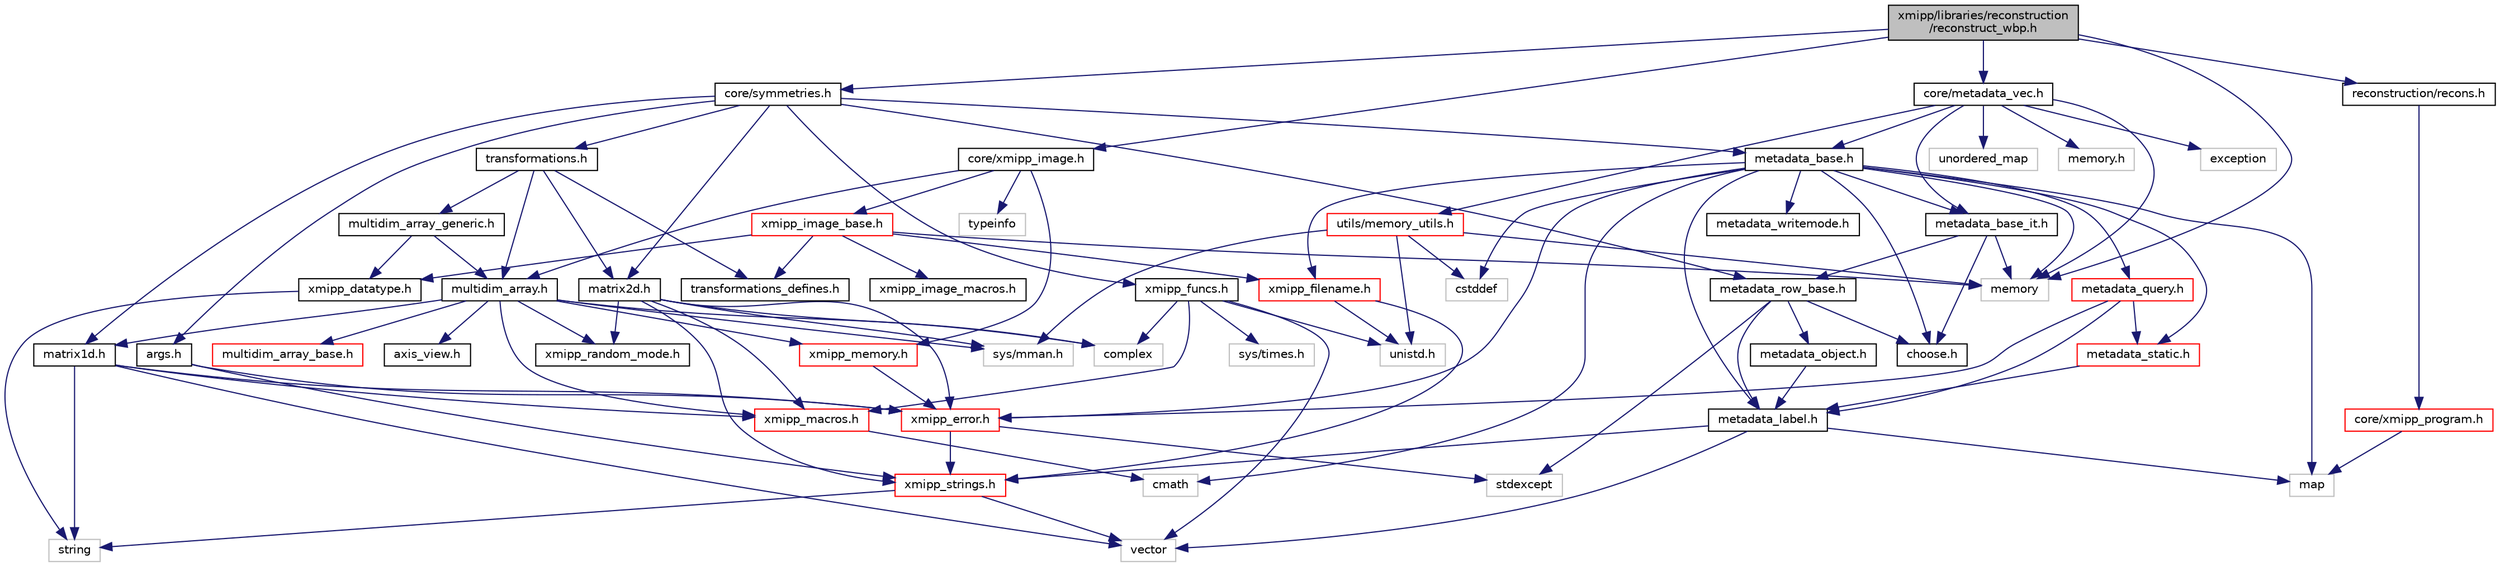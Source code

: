 digraph "xmipp/libraries/reconstruction/reconstruct_wbp.h"
{
  edge [fontname="Helvetica",fontsize="10",labelfontname="Helvetica",labelfontsize="10"];
  node [fontname="Helvetica",fontsize="10",shape=record];
  Node0 [label="xmipp/libraries/reconstruction\l/reconstruct_wbp.h",height=0.2,width=0.4,color="black", fillcolor="grey75", style="filled", fontcolor="black"];
  Node0 -> Node1 [color="midnightblue",fontsize="10",style="solid",fontname="Helvetica"];
  Node1 [label="memory",height=0.2,width=0.4,color="grey75", fillcolor="white", style="filled"];
  Node0 -> Node2 [color="midnightblue",fontsize="10",style="solid",fontname="Helvetica"];
  Node2 [label="core/symmetries.h",height=0.2,width=0.4,color="black", fillcolor="white", style="filled",URL="$ore_2core_2symmetries_8h.html"];
  Node2 -> Node3 [color="midnightblue",fontsize="10",style="solid",fontname="Helvetica"];
  Node3 [label="matrix1d.h",height=0.2,width=0.4,color="black", fillcolor="white", style="filled",URL="$matrix1d_8h.html"];
  Node3 -> Node4 [color="midnightblue",fontsize="10",style="solid",fontname="Helvetica"];
  Node4 [label="string",height=0.2,width=0.4,color="grey75", fillcolor="white", style="filled"];
  Node3 -> Node5 [color="midnightblue",fontsize="10",style="solid",fontname="Helvetica"];
  Node5 [label="vector",height=0.2,width=0.4,color="grey75", fillcolor="white", style="filled"];
  Node3 -> Node6 [color="midnightblue",fontsize="10",style="solid",fontname="Helvetica"];
  Node6 [label="xmipp_error.h",height=0.2,width=0.4,color="red", fillcolor="white", style="filled",URL="$xmipp__error_8h.html"];
  Node6 -> Node7 [color="midnightblue",fontsize="10",style="solid",fontname="Helvetica"];
  Node7 [label="stdexcept",height=0.2,width=0.4,color="grey75", fillcolor="white", style="filled"];
  Node6 -> Node9 [color="midnightblue",fontsize="10",style="solid",fontname="Helvetica"];
  Node9 [label="xmipp_strings.h",height=0.2,width=0.4,color="red", fillcolor="white", style="filled",URL="$xmipp__strings_8h.html"];
  Node9 -> Node5 [color="midnightblue",fontsize="10",style="solid",fontname="Helvetica"];
  Node9 -> Node4 [color="midnightblue",fontsize="10",style="solid",fontname="Helvetica"];
  Node3 -> Node11 [color="midnightblue",fontsize="10",style="solid",fontname="Helvetica"];
  Node11 [label="xmipp_macros.h",height=0.2,width=0.4,color="red", fillcolor="white", style="filled",URL="$xmipp__macros_8h.html"];
  Node11 -> Node13 [color="midnightblue",fontsize="10",style="solid",fontname="Helvetica"];
  Node13 [label="cmath",height=0.2,width=0.4,color="grey75", fillcolor="white", style="filled"];
  Node2 -> Node14 [color="midnightblue",fontsize="10",style="solid",fontname="Helvetica"];
  Node14 [label="matrix2d.h",height=0.2,width=0.4,color="black", fillcolor="white", style="filled",URL="$matrix2d_8h.html"];
  Node14 -> Node15 [color="midnightblue",fontsize="10",style="solid",fontname="Helvetica"];
  Node15 [label="complex",height=0.2,width=0.4,color="grey75", fillcolor="white", style="filled"];
  Node14 -> Node16 [color="midnightblue",fontsize="10",style="solid",fontname="Helvetica"];
  Node16 [label="xmipp_random_mode.h",height=0.2,width=0.4,color="black", fillcolor="white", style="filled",URL="$xmipp__random__mode_8h.html"];
  Node14 -> Node11 [color="midnightblue",fontsize="10",style="solid",fontname="Helvetica"];
  Node14 -> Node6 [color="midnightblue",fontsize="10",style="solid",fontname="Helvetica"];
  Node14 -> Node9 [color="midnightblue",fontsize="10",style="solid",fontname="Helvetica"];
  Node14 -> Node17 [color="midnightblue",fontsize="10",style="solid",fontname="Helvetica"];
  Node17 [label="sys/mman.h",height=0.2,width=0.4,color="grey75", fillcolor="white", style="filled"];
  Node2 -> Node18 [color="midnightblue",fontsize="10",style="solid",fontname="Helvetica"];
  Node18 [label="xmipp_funcs.h",height=0.2,width=0.4,color="black", fillcolor="white", style="filled",URL="$xmipp__funcs_8h.html"];
  Node18 -> Node15 [color="midnightblue",fontsize="10",style="solid",fontname="Helvetica"];
  Node18 -> Node11 [color="midnightblue",fontsize="10",style="solid",fontname="Helvetica"];
  Node18 -> Node5 [color="midnightblue",fontsize="10",style="solid",fontname="Helvetica"];
  Node18 -> Node19 [color="midnightblue",fontsize="10",style="solid",fontname="Helvetica"];
  Node19 [label="unistd.h",height=0.2,width=0.4,color="grey75", fillcolor="white", style="filled"];
  Node18 -> Node20 [color="midnightblue",fontsize="10",style="solid",fontname="Helvetica"];
  Node20 [label="sys/times.h",height=0.2,width=0.4,color="grey75", fillcolor="white", style="filled"];
  Node2 -> Node21 [color="midnightblue",fontsize="10",style="solid",fontname="Helvetica"];
  Node21 [label="args.h",height=0.2,width=0.4,color="black", fillcolor="white", style="filled",URL="$args_8h.html"];
  Node21 -> Node9 [color="midnightblue",fontsize="10",style="solid",fontname="Helvetica"];
  Node21 -> Node6 [color="midnightblue",fontsize="10",style="solid",fontname="Helvetica"];
  Node2 -> Node22 [color="midnightblue",fontsize="10",style="solid",fontname="Helvetica"];
  Node22 [label="transformations.h",height=0.2,width=0.4,color="black", fillcolor="white", style="filled",URL="$transformations_8h.html"];
  Node22 -> Node14 [color="midnightblue",fontsize="10",style="solid",fontname="Helvetica"];
  Node22 -> Node23 [color="midnightblue",fontsize="10",style="solid",fontname="Helvetica"];
  Node23 [label="multidim_array.h",height=0.2,width=0.4,color="black", fillcolor="white", style="filled",URL="$multidim__array_8h.html"];
  Node23 -> Node11 [color="midnightblue",fontsize="10",style="solid",fontname="Helvetica"];
  Node23 -> Node17 [color="midnightblue",fontsize="10",style="solid",fontname="Helvetica"];
  Node23 -> Node15 [color="midnightblue",fontsize="10",style="solid",fontname="Helvetica"];
  Node23 -> Node3 [color="midnightblue",fontsize="10",style="solid",fontname="Helvetica"];
  Node23 -> Node16 [color="midnightblue",fontsize="10",style="solid",fontname="Helvetica"];
  Node23 -> Node24 [color="midnightblue",fontsize="10",style="solid",fontname="Helvetica"];
  Node24 [label="multidim_array_base.h",height=0.2,width=0.4,color="red", fillcolor="white", style="filled",URL="$multidim__array__base_8h.html"];
  Node23 -> Node28 [color="midnightblue",fontsize="10",style="solid",fontname="Helvetica"];
  Node28 [label="xmipp_memory.h",height=0.2,width=0.4,color="red", fillcolor="white", style="filled",URL="$xmipp__memory_8h.html"];
  Node28 -> Node6 [color="midnightblue",fontsize="10",style="solid",fontname="Helvetica"];
  Node23 -> Node30 [color="midnightblue",fontsize="10",style="solid",fontname="Helvetica"];
  Node30 [label="axis_view.h",height=0.2,width=0.4,color="black", fillcolor="white", style="filled",URL="$axis__view_8h.html"];
  Node22 -> Node31 [color="midnightblue",fontsize="10",style="solid",fontname="Helvetica"];
  Node31 [label="multidim_array_generic.h",height=0.2,width=0.4,color="black", fillcolor="white", style="filled",URL="$multidim__array__generic_8h.html"];
  Node31 -> Node32 [color="midnightblue",fontsize="10",style="solid",fontname="Helvetica"];
  Node32 [label="xmipp_datatype.h",height=0.2,width=0.4,color="black", fillcolor="white", style="filled",URL="$xmipp__datatype_8h.html"];
  Node32 -> Node4 [color="midnightblue",fontsize="10",style="solid",fontname="Helvetica"];
  Node31 -> Node23 [color="midnightblue",fontsize="10",style="solid",fontname="Helvetica"];
  Node22 -> Node33 [color="midnightblue",fontsize="10",style="solid",fontname="Helvetica"];
  Node33 [label="transformations_defines.h",height=0.2,width=0.4,color="black", fillcolor="white", style="filled",URL="$transformations__defines_8h.html"];
  Node2 -> Node34 [color="midnightblue",fontsize="10",style="solid",fontname="Helvetica"];
  Node34 [label="metadata_base.h",height=0.2,width=0.4,color="black", fillcolor="white", style="filled",URL="$metadata__base_8h.html"];
  Node34 -> Node35 [color="midnightblue",fontsize="10",style="solid",fontname="Helvetica"];
  Node35 [label="cstddef",height=0.2,width=0.4,color="grey75", fillcolor="white", style="filled"];
  Node34 -> Node36 [color="midnightblue",fontsize="10",style="solid",fontname="Helvetica"];
  Node36 [label="map",height=0.2,width=0.4,color="grey75", fillcolor="white", style="filled"];
  Node34 -> Node13 [color="midnightblue",fontsize="10",style="solid",fontname="Helvetica"];
  Node34 -> Node1 [color="midnightblue",fontsize="10",style="solid",fontname="Helvetica"];
  Node34 -> Node6 [color="midnightblue",fontsize="10",style="solid",fontname="Helvetica"];
  Node34 -> Node37 [color="midnightblue",fontsize="10",style="solid",fontname="Helvetica"];
  Node37 [label="xmipp_filename.h",height=0.2,width=0.4,color="red", fillcolor="white", style="filled",URL="$xmipp__filename_8h.html"];
  Node37 -> Node19 [color="midnightblue",fontsize="10",style="solid",fontname="Helvetica"];
  Node37 -> Node9 [color="midnightblue",fontsize="10",style="solid",fontname="Helvetica"];
  Node34 -> Node39 [color="midnightblue",fontsize="10",style="solid",fontname="Helvetica"];
  Node39 [label="metadata_label.h",height=0.2,width=0.4,color="black", fillcolor="white", style="filled",URL="$metadata__label_8h.html"];
  Node39 -> Node36 [color="midnightblue",fontsize="10",style="solid",fontname="Helvetica"];
  Node39 -> Node9 [color="midnightblue",fontsize="10",style="solid",fontname="Helvetica"];
  Node39 -> Node5 [color="midnightblue",fontsize="10",style="solid",fontname="Helvetica"];
  Node34 -> Node40 [color="midnightblue",fontsize="10",style="solid",fontname="Helvetica"];
  Node40 [label="metadata_writemode.h",height=0.2,width=0.4,color="black", fillcolor="white", style="filled",URL="$metadata__writemode_8h.html"];
  Node34 -> Node41 [color="midnightblue",fontsize="10",style="solid",fontname="Helvetica"];
  Node41 [label="metadata_base_it.h",height=0.2,width=0.4,color="black", fillcolor="white", style="filled",URL="$metadata__base__it_8h.html"];
  Node41 -> Node1 [color="midnightblue",fontsize="10",style="solid",fontname="Helvetica"];
  Node41 -> Node42 [color="midnightblue",fontsize="10",style="solid",fontname="Helvetica"];
  Node42 [label="metadata_row_base.h",height=0.2,width=0.4,color="black", fillcolor="white", style="filled",URL="$metadata__row__base_8h.html"];
  Node42 -> Node39 [color="midnightblue",fontsize="10",style="solid",fontname="Helvetica"];
  Node42 -> Node43 [color="midnightblue",fontsize="10",style="solid",fontname="Helvetica"];
  Node43 [label="metadata_object.h",height=0.2,width=0.4,color="black", fillcolor="white", style="filled",URL="$metadata__object_8h.html"];
  Node43 -> Node39 [color="midnightblue",fontsize="10",style="solid",fontname="Helvetica"];
  Node42 -> Node44 [color="midnightblue",fontsize="10",style="solid",fontname="Helvetica"];
  Node44 [label="choose.h",height=0.2,width=0.4,color="black", fillcolor="white", style="filled",URL="$choose_8h.html"];
  Node42 -> Node7 [color="midnightblue",fontsize="10",style="solid",fontname="Helvetica"];
  Node41 -> Node44 [color="midnightblue",fontsize="10",style="solid",fontname="Helvetica"];
  Node34 -> Node45 [color="midnightblue",fontsize="10",style="solid",fontname="Helvetica"];
  Node45 [label="metadata_static.h",height=0.2,width=0.4,color="red", fillcolor="white", style="filled",URL="$metadata__static_8h.html"];
  Node45 -> Node39 [color="midnightblue",fontsize="10",style="solid",fontname="Helvetica"];
  Node34 -> Node48 [color="midnightblue",fontsize="10",style="solid",fontname="Helvetica"];
  Node48 [label="metadata_query.h",height=0.2,width=0.4,color="red", fillcolor="white", style="filled",URL="$metadata__query_8h.html"];
  Node48 -> Node39 [color="midnightblue",fontsize="10",style="solid",fontname="Helvetica"];
  Node48 -> Node6 [color="midnightblue",fontsize="10",style="solid",fontname="Helvetica"];
  Node48 -> Node45 [color="midnightblue",fontsize="10",style="solid",fontname="Helvetica"];
  Node34 -> Node44 [color="midnightblue",fontsize="10",style="solid",fontname="Helvetica"];
  Node2 -> Node42 [color="midnightblue",fontsize="10",style="solid",fontname="Helvetica"];
  Node0 -> Node50 [color="midnightblue",fontsize="10",style="solid",fontname="Helvetica"];
  Node50 [label="core/xmipp_image.h",height=0.2,width=0.4,color="black", fillcolor="white", style="filled",URL="$xmipp__image_8h.html"];
  Node50 -> Node51 [color="midnightblue",fontsize="10",style="solid",fontname="Helvetica"];
  Node51 [label="typeinfo",height=0.2,width=0.4,color="grey75", fillcolor="white", style="filled"];
  Node50 -> Node23 [color="midnightblue",fontsize="10",style="solid",fontname="Helvetica"];
  Node50 -> Node52 [color="midnightblue",fontsize="10",style="solid",fontname="Helvetica"];
  Node52 [label="xmipp_image_base.h",height=0.2,width=0.4,color="red", fillcolor="white", style="filled",URL="$xmipp__image__base_8h.html"];
  Node52 -> Node1 [color="midnightblue",fontsize="10",style="solid",fontname="Helvetica"];
  Node52 -> Node53 [color="midnightblue",fontsize="10",style="solid",fontname="Helvetica"];
  Node53 [label="xmipp_image_macros.h",height=0.2,width=0.4,color="black", fillcolor="white", style="filled",URL="$xmipp__image__macros_8h.html"];
  Node52 -> Node32 [color="midnightblue",fontsize="10",style="solid",fontname="Helvetica"];
  Node52 -> Node37 [color="midnightblue",fontsize="10",style="solid",fontname="Helvetica"];
  Node52 -> Node33 [color="midnightblue",fontsize="10",style="solid",fontname="Helvetica"];
  Node50 -> Node28 [color="midnightblue",fontsize="10",style="solid",fontname="Helvetica"];
  Node0 -> Node69 [color="midnightblue",fontsize="10",style="solid",fontname="Helvetica"];
  Node69 [label="core/metadata_vec.h",height=0.2,width=0.4,color="black", fillcolor="white", style="filled",URL="$metadata__vec_8h.html"];
  Node69 -> Node1 [color="midnightblue",fontsize="10",style="solid",fontname="Helvetica"];
  Node69 -> Node70 [color="midnightblue",fontsize="10",style="solid",fontname="Helvetica"];
  Node70 [label="exception",height=0.2,width=0.4,color="grey75", fillcolor="white", style="filled"];
  Node69 -> Node71 [color="midnightblue",fontsize="10",style="solid",fontname="Helvetica"];
  Node71 [label="unordered_map",height=0.2,width=0.4,color="grey75", fillcolor="white", style="filled"];
  Node69 -> Node72 [color="midnightblue",fontsize="10",style="solid",fontname="Helvetica"];
  Node72 [label="memory.h",height=0.2,width=0.4,color="grey75", fillcolor="white", style="filled"];
  Node69 -> Node34 [color="midnightblue",fontsize="10",style="solid",fontname="Helvetica"];
  Node69 -> Node41 [color="midnightblue",fontsize="10",style="solid",fontname="Helvetica"];
  Node69 -> Node73 [color="midnightblue",fontsize="10",style="solid",fontname="Helvetica"];
  Node73 [label="utils/memory_utils.h",height=0.2,width=0.4,color="red", fillcolor="white", style="filled",URL="$memory__utils_8h.html"];
  Node73 -> Node35 [color="midnightblue",fontsize="10",style="solid",fontname="Helvetica"];
  Node73 -> Node1 [color="midnightblue",fontsize="10",style="solid",fontname="Helvetica"];
  Node73 -> Node17 [color="midnightblue",fontsize="10",style="solid",fontname="Helvetica"];
  Node73 -> Node19 [color="midnightblue",fontsize="10",style="solid",fontname="Helvetica"];
  Node0 -> Node75 [color="midnightblue",fontsize="10",style="solid",fontname="Helvetica"];
  Node75 [label="reconstruction/recons.h",height=0.2,width=0.4,color="black", fillcolor="white", style="filled",URL="$recons_8h.html"];
  Node75 -> Node76 [color="midnightblue",fontsize="10",style="solid",fontname="Helvetica"];
  Node76 [label="core/xmipp_program.h",height=0.2,width=0.4,color="red", fillcolor="white", style="filled",URL="$xmipp__program_8h.html"];
  Node76 -> Node36 [color="midnightblue",fontsize="10",style="solid",fontname="Helvetica"];
}
